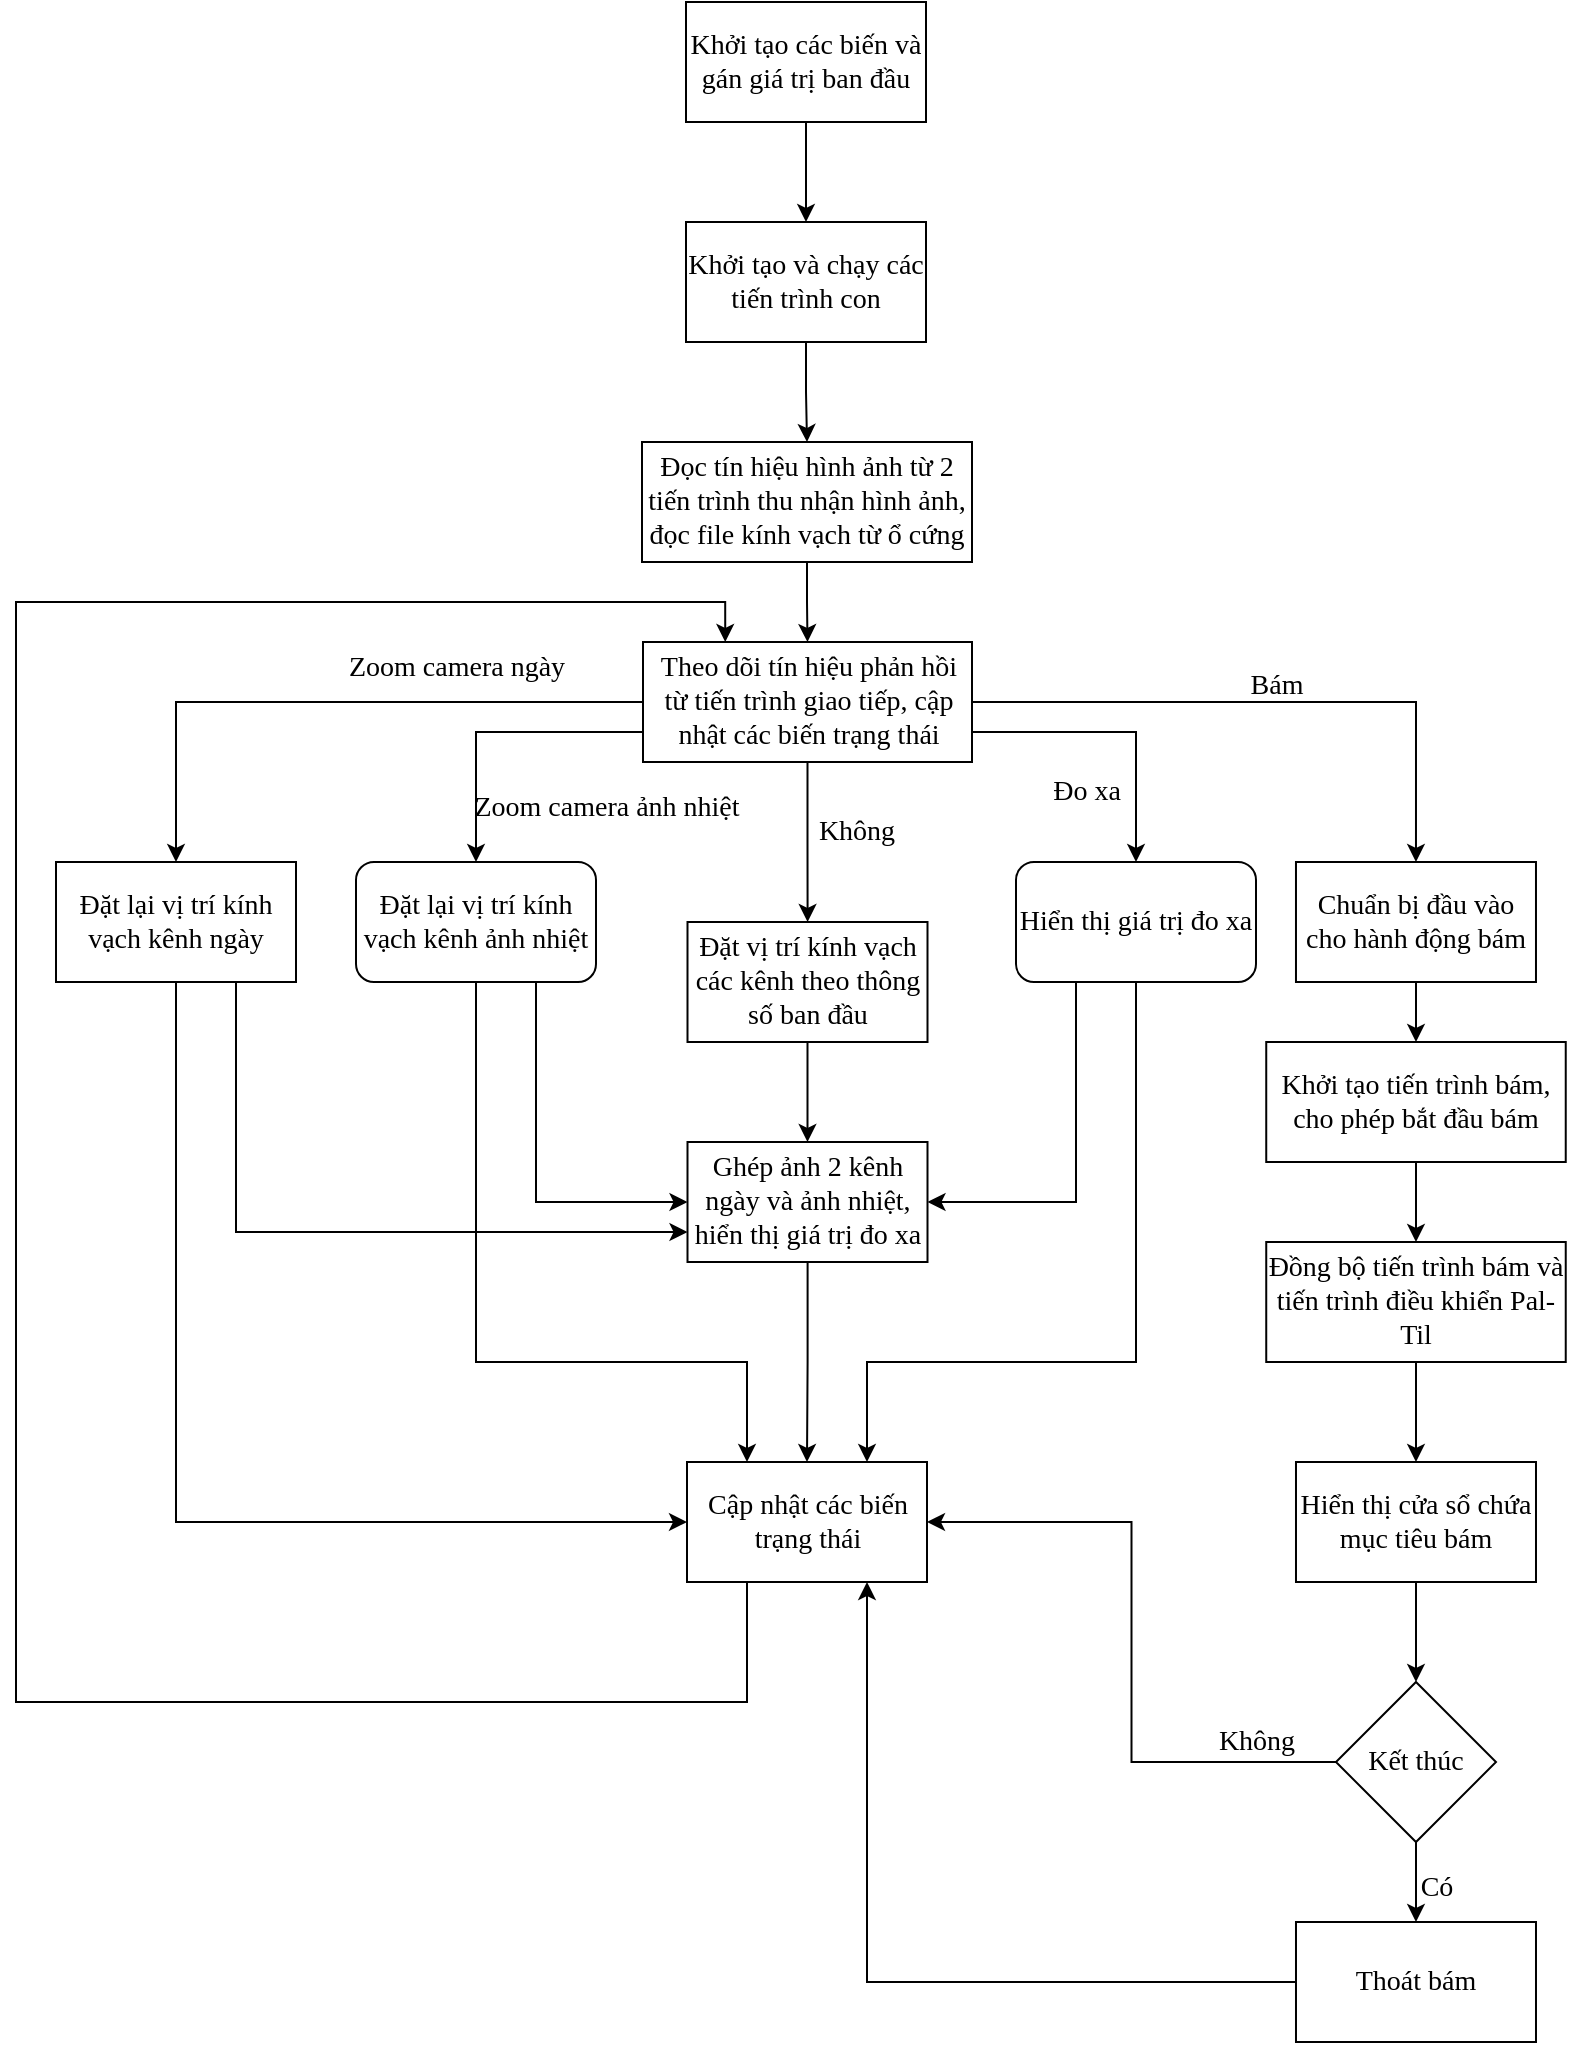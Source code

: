 <mxfile version="24.7.1" type="github">
  <diagram name="Trang-1" id="A5AujgQEQgVRwdA7BHxy">
    <mxGraphModel dx="1259" dy="672" grid="1" gridSize="10" guides="1" tooltips="1" connect="1" arrows="1" fold="1" page="1" pageScale="1" pageWidth="850" pageHeight="1100" math="0" shadow="0">
      <root>
        <mxCell id="0" />
        <mxCell id="1" parent="0" />
        <mxCell id="0929QFh6KNxb-NM7ltuE-3" value="" style="edgeStyle=orthogonalEdgeStyle;rounded=0;orthogonalLoop=1;jettySize=auto;html=1;fontFamily=Times New Roman;fontSize=14;" edge="1" parent="1" source="0929QFh6KNxb-NM7ltuE-1" target="0929QFh6KNxb-NM7ltuE-2">
          <mxGeometry relative="1" as="geometry" />
        </mxCell>
        <mxCell id="0929QFh6KNxb-NM7ltuE-1" value="Khởi tạo các biến và gán giá trị ban đầu" style="rounded=0;whiteSpace=wrap;html=1;fontFamily=Times New Roman;fontSize=14;" vertex="1" parent="1">
          <mxGeometry x="365" y="20" width="120" height="60" as="geometry" />
        </mxCell>
        <mxCell id="0929QFh6KNxb-NM7ltuE-7" value="" style="edgeStyle=orthogonalEdgeStyle;rounded=0;orthogonalLoop=1;jettySize=auto;html=1;fontFamily=Times New Roman;fontSize=14;" edge="1" parent="1" source="0929QFh6KNxb-NM7ltuE-2" target="0929QFh6KNxb-NM7ltuE-6">
          <mxGeometry relative="1" as="geometry" />
        </mxCell>
        <mxCell id="0929QFh6KNxb-NM7ltuE-2" value="Khởi tạo và chạy các tiến trình con" style="whiteSpace=wrap;html=1;rounded=0;fontFamily=Times New Roman;fontSize=14;" vertex="1" parent="1">
          <mxGeometry x="365" y="130" width="120" height="60" as="geometry" />
        </mxCell>
        <mxCell id="0929QFh6KNxb-NM7ltuE-9" value="" style="edgeStyle=orthogonalEdgeStyle;rounded=0;orthogonalLoop=1;jettySize=auto;html=1;fontFamily=Times New Roman;fontSize=14;" edge="1" parent="1" source="0929QFh6KNxb-NM7ltuE-6" target="0929QFh6KNxb-NM7ltuE-8">
          <mxGeometry relative="1" as="geometry" />
        </mxCell>
        <mxCell id="0929QFh6KNxb-NM7ltuE-6" value="Đọc tín hiệu hình ảnh từ 2 tiến trình thu nhận hình ảnh, đọc file kính vạch từ ổ cứng" style="whiteSpace=wrap;html=1;rounded=0;fontFamily=Times New Roman;fontSize=14;" vertex="1" parent="1">
          <mxGeometry x="343" y="240" width="165" height="60" as="geometry" />
        </mxCell>
        <mxCell id="0929QFh6KNxb-NM7ltuE-12" value="" style="edgeStyle=orthogonalEdgeStyle;rounded=0;orthogonalLoop=1;jettySize=auto;html=1;entryX=0.5;entryY=0;entryDx=0;entryDy=0;fontFamily=Times New Roman;fontSize=14;" edge="1" parent="1" source="0929QFh6KNxb-NM7ltuE-8" target="0929QFh6KNxb-NM7ltuE-11">
          <mxGeometry relative="1" as="geometry">
            <Array as="points">
              <mxPoint x="730" y="370" />
            </Array>
          </mxGeometry>
        </mxCell>
        <mxCell id="0929QFh6KNxb-NM7ltuE-16" value="" style="edgeStyle=orthogonalEdgeStyle;rounded=0;orthogonalLoop=1;jettySize=auto;html=1;fontFamily=Times New Roman;fontSize=14;" edge="1" parent="1" source="0929QFh6KNxb-NM7ltuE-8" target="0929QFh6KNxb-NM7ltuE-15">
          <mxGeometry relative="1" as="geometry" />
        </mxCell>
        <mxCell id="0929QFh6KNxb-NM7ltuE-19" style="edgeStyle=orthogonalEdgeStyle;rounded=0;orthogonalLoop=1;jettySize=auto;html=1;exitX=0;exitY=0.75;exitDx=0;exitDy=0;entryX=0.5;entryY=0;entryDx=0;entryDy=0;fontFamily=Times New Roman;fontSize=14;" edge="1" parent="1" source="0929QFh6KNxb-NM7ltuE-8" target="0929QFh6KNxb-NM7ltuE-18">
          <mxGeometry relative="1" as="geometry" />
        </mxCell>
        <mxCell id="0929QFh6KNxb-NM7ltuE-21" style="edgeStyle=orthogonalEdgeStyle;rounded=0;orthogonalLoop=1;jettySize=auto;html=1;exitX=1;exitY=0.75;exitDx=0;exitDy=0;entryX=0.5;entryY=0;entryDx=0;entryDy=0;fontFamily=Times New Roman;fontSize=14;" edge="1" parent="1" source="0929QFh6KNxb-NM7ltuE-8" target="0929QFh6KNxb-NM7ltuE-20">
          <mxGeometry relative="1" as="geometry" />
        </mxCell>
        <mxCell id="0929QFh6KNxb-NM7ltuE-29" value="" style="edgeStyle=orthogonalEdgeStyle;rounded=0;orthogonalLoop=1;jettySize=auto;html=1;fontFamily=Times New Roman;fontSize=14;" edge="1" parent="1" source="0929QFh6KNxb-NM7ltuE-8" target="0929QFh6KNxb-NM7ltuE-28">
          <mxGeometry relative="1" as="geometry" />
        </mxCell>
        <mxCell id="0929QFh6KNxb-NM7ltuE-8" value="Theo dõi tín hiệu phản hồi từ tiến trình giao tiếp, cập nhật các biến trạng thái" style="whiteSpace=wrap;html=1;rounded=0;fontFamily=Times New Roman;fontSize=14;" vertex="1" parent="1">
          <mxGeometry x="343.5" y="340" width="164.5" height="60" as="geometry" />
        </mxCell>
        <mxCell id="0929QFh6KNxb-NM7ltuE-14" value="" style="edgeStyle=orthogonalEdgeStyle;rounded=0;orthogonalLoop=1;jettySize=auto;html=1;fontFamily=Times New Roman;fontSize=14;" edge="1" parent="1" source="0929QFh6KNxb-NM7ltuE-11" target="0929QFh6KNxb-NM7ltuE-13">
          <mxGeometry relative="1" as="geometry" />
        </mxCell>
        <mxCell id="0929QFh6KNxb-NM7ltuE-11" value="Chuẩn bị đầu vào cho hành động bám" style="whiteSpace=wrap;html=1;rounded=0;fontFamily=Times New Roman;fontSize=14;" vertex="1" parent="1">
          <mxGeometry x="669.99" y="450" width="120" height="60" as="geometry" />
        </mxCell>
        <mxCell id="0929QFh6KNxb-NM7ltuE-27" value="" style="edgeStyle=orthogonalEdgeStyle;rounded=0;orthogonalLoop=1;jettySize=auto;html=1;fontFamily=Times New Roman;fontSize=14;" edge="1" parent="1" source="0929QFh6KNxb-NM7ltuE-13" target="0929QFh6KNxb-NM7ltuE-26">
          <mxGeometry relative="1" as="geometry" />
        </mxCell>
        <mxCell id="0929QFh6KNxb-NM7ltuE-13" value="Khởi tạo tiến trình bám, cho phép bắt đầu bám" style="whiteSpace=wrap;html=1;rounded=0;fontFamily=Times New Roman;fontSize=14;" vertex="1" parent="1">
          <mxGeometry x="655.12" y="540" width="149.75" height="60" as="geometry" />
        </mxCell>
        <mxCell id="0929QFh6KNxb-NM7ltuE-47" style="edgeStyle=orthogonalEdgeStyle;rounded=0;orthogonalLoop=1;jettySize=auto;html=1;exitX=0.5;exitY=1;exitDx=0;exitDy=0;entryX=0;entryY=0.5;entryDx=0;entryDy=0;fontFamily=Times New Roman;fontSize=14;" edge="1" parent="1" source="0929QFh6KNxb-NM7ltuE-15" target="0929QFh6KNxb-NM7ltuE-42">
          <mxGeometry relative="1" as="geometry" />
        </mxCell>
        <mxCell id="0929QFh6KNxb-NM7ltuE-55" style="edgeStyle=orthogonalEdgeStyle;rounded=0;orthogonalLoop=1;jettySize=auto;html=1;exitX=0.75;exitY=1;exitDx=0;exitDy=0;entryX=0;entryY=0.75;entryDx=0;entryDy=0;fontFamily=Times New Roman;fontSize=14;" edge="1" parent="1" source="0929QFh6KNxb-NM7ltuE-15" target="0929QFh6KNxb-NM7ltuE-51">
          <mxGeometry relative="1" as="geometry" />
        </mxCell>
        <mxCell id="0929QFh6KNxb-NM7ltuE-15" value="Đặt lại vị trí kính vạch kênh ngày" style="whiteSpace=wrap;html=1;rounded=0;fontFamily=Times New Roman;fontSize=14;" vertex="1" parent="1">
          <mxGeometry x="50" y="450" width="120" height="60" as="geometry" />
        </mxCell>
        <mxCell id="0929QFh6KNxb-NM7ltuE-46" style="edgeStyle=orthogonalEdgeStyle;rounded=0;orthogonalLoop=1;jettySize=auto;html=1;entryX=0.25;entryY=0;entryDx=0;entryDy=0;fontFamily=Times New Roman;fontSize=14;" edge="1" parent="1" source="0929QFh6KNxb-NM7ltuE-18" target="0929QFh6KNxb-NM7ltuE-42">
          <mxGeometry relative="1" as="geometry">
            <Array as="points">
              <mxPoint x="260" y="700" />
              <mxPoint x="396" y="700" />
            </Array>
          </mxGeometry>
        </mxCell>
        <mxCell id="0929QFh6KNxb-NM7ltuE-54" style="edgeStyle=orthogonalEdgeStyle;rounded=0;orthogonalLoop=1;jettySize=auto;html=1;exitX=0.75;exitY=1;exitDx=0;exitDy=0;entryX=0;entryY=0.5;entryDx=0;entryDy=0;fontFamily=Times New Roman;fontSize=14;" edge="1" parent="1" source="0929QFh6KNxb-NM7ltuE-18" target="0929QFh6KNxb-NM7ltuE-51">
          <mxGeometry relative="1" as="geometry" />
        </mxCell>
        <mxCell id="0929QFh6KNxb-NM7ltuE-18" value="Đặt lại vị trí kính vạch kênh ảnh nhiệt" style="rounded=1;whiteSpace=wrap;html=1;fontFamily=Times New Roman;fontSize=14;" vertex="1" parent="1">
          <mxGeometry x="200" y="450" width="120" height="60" as="geometry" />
        </mxCell>
        <mxCell id="0929QFh6KNxb-NM7ltuE-45" style="edgeStyle=orthogonalEdgeStyle;rounded=0;orthogonalLoop=1;jettySize=auto;html=1;entryX=0.75;entryY=0;entryDx=0;entryDy=0;fontFamily=Times New Roman;fontSize=14;" edge="1" parent="1" source="0929QFh6KNxb-NM7ltuE-20" target="0929QFh6KNxb-NM7ltuE-42">
          <mxGeometry relative="1" as="geometry">
            <Array as="points">
              <mxPoint x="590" y="700" />
              <mxPoint x="456" y="700" />
            </Array>
          </mxGeometry>
        </mxCell>
        <mxCell id="0929QFh6KNxb-NM7ltuE-56" style="edgeStyle=orthogonalEdgeStyle;rounded=0;orthogonalLoop=1;jettySize=auto;html=1;exitX=0.25;exitY=1;exitDx=0;exitDy=0;entryX=1;entryY=0.5;entryDx=0;entryDy=0;fontFamily=Times New Roman;fontSize=14;" edge="1" parent="1" source="0929QFh6KNxb-NM7ltuE-20" target="0929QFh6KNxb-NM7ltuE-51">
          <mxGeometry relative="1" as="geometry" />
        </mxCell>
        <mxCell id="0929QFh6KNxb-NM7ltuE-20" value="Hiển thị giá trị đo xa" style="rounded=1;whiteSpace=wrap;html=1;fontFamily=Times New Roman;fontSize=14;" vertex="1" parent="1">
          <mxGeometry x="530" y="450" width="120" height="60" as="geometry" />
        </mxCell>
        <mxCell id="0929QFh6KNxb-NM7ltuE-22" value="Bám" style="text;html=1;align=center;verticalAlign=middle;resizable=0;points=[];autosize=1;strokeColor=none;fillColor=none;fontFamily=Times New Roman;fontSize=14;" vertex="1" parent="1">
          <mxGeometry x="635" y="347" width="50" height="30" as="geometry" />
        </mxCell>
        <mxCell id="0929QFh6KNxb-NM7ltuE-23" value="Đo xa" style="text;html=1;align=center;verticalAlign=middle;resizable=0;points=[];autosize=1;strokeColor=none;fillColor=none;fontFamily=Times New Roman;fontSize=14;" vertex="1" parent="1">
          <mxGeometry x="535" y="400" width="60" height="30" as="geometry" />
        </mxCell>
        <mxCell id="0929QFh6KNxb-NM7ltuE-24" value="Zoom camera ngày" style="text;html=1;align=center;verticalAlign=middle;resizable=0;points=[];autosize=1;strokeColor=none;fillColor=none;fontFamily=Times New Roman;fontSize=14;" vertex="1" parent="1">
          <mxGeometry x="185" y="338" width="130" height="30" as="geometry" />
        </mxCell>
        <mxCell id="0929QFh6KNxb-NM7ltuE-25" value="Zoom camera ảnh nhiệt" style="text;html=1;align=center;verticalAlign=middle;resizable=0;points=[];autosize=1;strokeColor=none;fillColor=none;fontFamily=Times New Roman;fontSize=14;" vertex="1" parent="1">
          <mxGeometry x="245" y="408" width="160" height="30" as="geometry" />
        </mxCell>
        <mxCell id="0929QFh6KNxb-NM7ltuE-34" value="" style="edgeStyle=orthogonalEdgeStyle;rounded=0;orthogonalLoop=1;jettySize=auto;html=1;fontFamily=Times New Roman;fontSize=14;" edge="1" parent="1" source="0929QFh6KNxb-NM7ltuE-26" target="0929QFh6KNxb-NM7ltuE-33">
          <mxGeometry relative="1" as="geometry" />
        </mxCell>
        <mxCell id="0929QFh6KNxb-NM7ltuE-26" value="Đồng bộ tiến trình bám và tiến trình điều khiển Pal-Til" style="whiteSpace=wrap;html=1;rounded=0;fontFamily=Times New Roman;fontSize=14;" vertex="1" parent="1">
          <mxGeometry x="655.12" y="640" width="149.75" height="60" as="geometry" />
        </mxCell>
        <mxCell id="0929QFh6KNxb-NM7ltuE-52" value="" style="edgeStyle=orthogonalEdgeStyle;rounded=0;orthogonalLoop=1;jettySize=auto;html=1;fontFamily=Times New Roman;fontSize=14;" edge="1" parent="1" source="0929QFh6KNxb-NM7ltuE-28" target="0929QFh6KNxb-NM7ltuE-51">
          <mxGeometry relative="1" as="geometry" />
        </mxCell>
        <mxCell id="0929QFh6KNxb-NM7ltuE-28" value="Đặt vị trí kính vạch các kênh theo thông số ban đầu" style="whiteSpace=wrap;html=1;rounded=0;fontFamily=Times New Roman;fontSize=14;" vertex="1" parent="1">
          <mxGeometry x="365.75" y="480" width="120" height="60" as="geometry" />
        </mxCell>
        <mxCell id="0929QFh6KNxb-NM7ltuE-30" value="Không" style="text;html=1;align=center;verticalAlign=middle;resizable=0;points=[];autosize=1;strokeColor=none;fillColor=none;fontFamily=Times New Roman;fontSize=14;" vertex="1" parent="1">
          <mxGeometry x="420" y="420" width="60" height="30" as="geometry" />
        </mxCell>
        <mxCell id="0929QFh6KNxb-NM7ltuE-36" value="" style="edgeStyle=orthogonalEdgeStyle;rounded=0;orthogonalLoop=1;jettySize=auto;html=1;fontFamily=Times New Roman;fontSize=14;" edge="1" parent="1" source="0929QFh6KNxb-NM7ltuE-33" target="0929QFh6KNxb-NM7ltuE-35">
          <mxGeometry relative="1" as="geometry" />
        </mxCell>
        <mxCell id="0929QFh6KNxb-NM7ltuE-33" value="Hiển thị cửa sổ chứa mục tiêu bám" style="whiteSpace=wrap;html=1;rounded=0;fontFamily=Times New Roman;fontSize=14;" vertex="1" parent="1">
          <mxGeometry x="669.995" y="750" width="120" height="60" as="geometry" />
        </mxCell>
        <mxCell id="0929QFh6KNxb-NM7ltuE-38" value="" style="edgeStyle=orthogonalEdgeStyle;rounded=0;orthogonalLoop=1;jettySize=auto;html=1;fontFamily=Times New Roman;fontSize=14;" edge="1" parent="1" source="0929QFh6KNxb-NM7ltuE-35" target="0929QFh6KNxb-NM7ltuE-37">
          <mxGeometry relative="1" as="geometry" />
        </mxCell>
        <mxCell id="0929QFh6KNxb-NM7ltuE-44" style="edgeStyle=orthogonalEdgeStyle;rounded=0;orthogonalLoop=1;jettySize=auto;html=1;exitX=0;exitY=0.5;exitDx=0;exitDy=0;entryX=1;entryY=0.5;entryDx=0;entryDy=0;fontFamily=Times New Roman;fontSize=14;" edge="1" parent="1" source="0929QFh6KNxb-NM7ltuE-35" target="0929QFh6KNxb-NM7ltuE-42">
          <mxGeometry relative="1" as="geometry" />
        </mxCell>
        <mxCell id="0929QFh6KNxb-NM7ltuE-35" value="Kết thúc" style="rhombus;whiteSpace=wrap;html=1;rounded=0;fontFamily=Times New Roman;fontSize=14;" vertex="1" parent="1">
          <mxGeometry x="689.995" y="860" width="80" height="80" as="geometry" />
        </mxCell>
        <mxCell id="0929QFh6KNxb-NM7ltuE-60" style="edgeStyle=orthogonalEdgeStyle;rounded=0;orthogonalLoop=1;jettySize=auto;html=1;entryX=0.75;entryY=1;entryDx=0;entryDy=0;fontFamily=Times New Roman;fontSize=14;" edge="1" parent="1" source="0929QFh6KNxb-NM7ltuE-37" target="0929QFh6KNxb-NM7ltuE-42">
          <mxGeometry relative="1" as="geometry" />
        </mxCell>
        <mxCell id="0929QFh6KNxb-NM7ltuE-37" value="Thoát bám" style="whiteSpace=wrap;html=1;rounded=0;fontFamily=Times New Roman;fontSize=14;" vertex="1" parent="1">
          <mxGeometry x="669.995" y="980" width="120" height="60" as="geometry" />
        </mxCell>
        <mxCell id="0929QFh6KNxb-NM7ltuE-49" style="edgeStyle=orthogonalEdgeStyle;rounded=0;orthogonalLoop=1;jettySize=auto;html=1;exitX=0.25;exitY=1;exitDx=0;exitDy=0;entryX=0.25;entryY=0;entryDx=0;entryDy=0;fontFamily=Times New Roman;fontSize=14;" edge="1" parent="1" source="0929QFh6KNxb-NM7ltuE-42" target="0929QFh6KNxb-NM7ltuE-8">
          <mxGeometry relative="1" as="geometry">
            <Array as="points">
              <mxPoint x="396" y="870" />
              <mxPoint x="30" y="870" />
              <mxPoint x="30" y="320" />
              <mxPoint x="385" y="320" />
            </Array>
          </mxGeometry>
        </mxCell>
        <mxCell id="0929QFh6KNxb-NM7ltuE-42" value="Cập nhật các biến trạng thái" style="whiteSpace=wrap;html=1;rounded=0;fontFamily=Times New Roman;fontSize=14;" vertex="1" parent="1">
          <mxGeometry x="365.5" y="750" width="120" height="60" as="geometry" />
        </mxCell>
        <mxCell id="0929QFh6KNxb-NM7ltuE-53" style="edgeStyle=orthogonalEdgeStyle;rounded=0;orthogonalLoop=1;jettySize=auto;html=1;entryX=0.5;entryY=0;entryDx=0;entryDy=0;fontFamily=Times New Roman;fontSize=14;" edge="1" parent="1" source="0929QFh6KNxb-NM7ltuE-51" target="0929QFh6KNxb-NM7ltuE-42">
          <mxGeometry relative="1" as="geometry" />
        </mxCell>
        <mxCell id="0929QFh6KNxb-NM7ltuE-51" value="Ghép ảnh 2 kênh ngày và ảnh nhiệt, hiển thị giá trị đo xa" style="whiteSpace=wrap;html=1;rounded=0;fontFamily=Times New Roman;fontSize=14;" vertex="1" parent="1">
          <mxGeometry x="365.75" y="590" width="120" height="60" as="geometry" />
        </mxCell>
        <mxCell id="0929QFh6KNxb-NM7ltuE-58" value="Có" style="text;html=1;align=center;verticalAlign=middle;resizable=0;points=[];autosize=1;strokeColor=none;fillColor=none;fontFamily=Times New Roman;fontSize=14;" vertex="1" parent="1">
          <mxGeometry x="720" y="948" width="40" height="30" as="geometry" />
        </mxCell>
        <mxCell id="0929QFh6KNxb-NM7ltuE-59" value="Không" style="text;html=1;align=center;verticalAlign=middle;resizable=0;points=[];autosize=1;strokeColor=none;fillColor=none;fontFamily=Times New Roman;fontSize=14;" vertex="1" parent="1">
          <mxGeometry x="620" y="875" width="60" height="30" as="geometry" />
        </mxCell>
      </root>
    </mxGraphModel>
  </diagram>
</mxfile>
